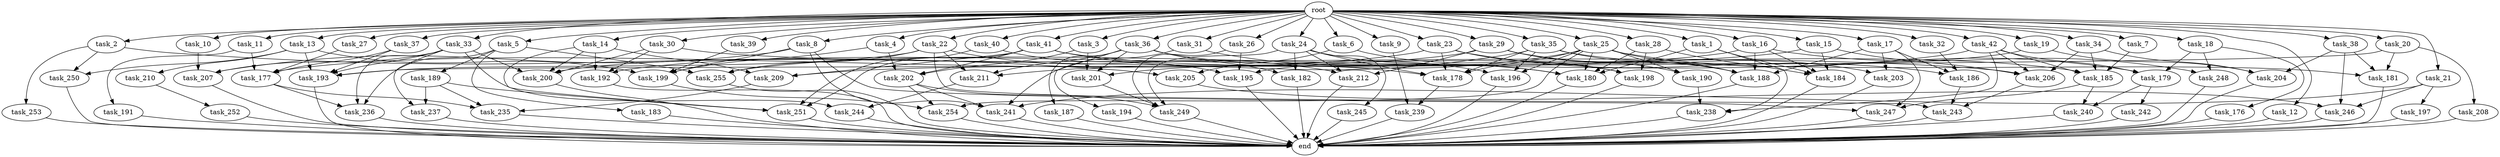 digraph G {
  task_208 [size="77309411.328000"];
  task_9 [size="1.024000"];
  task_191 [size="77309411.328000"];
  task_247 [size="824633720.832000"];
  task_181 [size="1047972020.224000"];
  task_27 [size="1.024000"];
  task_251 [size="1090921693.184000"];
  task_4 [size="1.024000"];
  task_2 [size="1.024000"];
  task_13 [size="1.024000"];
  task_182 [size="1408749273.088000"];
  task_207 [size="1133871366.144000"];
  task_186 [size="970662608.896000"];
  task_41 [size="1.024000"];
  task_177 [size="283467841.536000"];
  task_245 [size="858993459.200000"];
  task_6 [size="1.024000"];
  task_32 [size="1.024000"];
  task_189 [size="549755813.888000"];
  task_188 [size="2353642078.208000"];
  task_33 [size="1.024000"];
  task_183 [size="549755813.888000"];
  task_31 [size="1.024000"];
  task_14 [size="1.024000"];
  task_36 [size="1.024000"];
  task_16 [size="1.024000"];
  task_185 [size="1941325217.792000"];
  task_249 [size="1005022347.264000"];
  task_239 [size="1099511627.776000"];
  task_243 [size="1030792151.040000"];
  task_40 [size="1.024000"];
  task_250 [size="429496729.600000"];
  task_15 [size="1.024000"];
  task_10 [size="1.024000"];
  task_29 [size="1.024000"];
  task_236 [size="1236950581.248000"];
  task_240 [size="171798691.840000"];
  task_209 [size="292057776.128000"];
  task_252 [size="695784701.952000"];
  task_235 [size="249108103.168000"];
  task_205 [size="352187318.272000"];
  task_190 [size="970662608.896000"];
  task_199 [size="1391569403.904000"];
  task_237 [size="627065225.216000"];
  task_26 [size="1.024000"];
  task_25 [size="1.024000"];
  task_201 [size="1795296329.728000"];
  end [size="0.000000"];
  task_192 [size="1194000908.288000"];
  task_212 [size="1314259992.576000"];
  task_180 [size="2276332666.880000"];
  task_18 [size="1.024000"];
  task_12 [size="1.024000"];
  task_210 [size="214748364.800000"];
  task_238 [size="1717986918.400000"];
  task_197 [size="309237645.312000"];
  task_241 [size="1030792151.040000"];
  task_253 [size="214748364.800000"];
  task_242 [size="34359738.368000"];
  task_202 [size="1322849927.168000"];
  task_246 [size="1039382085.632000"];
  task_184 [size="1563368095.744000"];
  task_21 [size="1.024000"];
  task_37 [size="1.024000"];
  task_244 [size="858993459.200000"];
  task_196 [size="1649267441.664000"];
  task_187 [size="549755813.888000"];
  task_23 [size="1.024000"];
  task_176 [size="695784701.952000"];
  root [size="0.000000"];
  task_5 [size="1.024000"];
  task_195 [size="1486058684.416000"];
  task_193 [size="910533066.752000"];
  task_11 [size="1.024000"];
  task_194 [size="549755813.888000"];
  task_179 [size="2104533975.040000"];
  task_200 [size="1468878815.232000"];
  task_3 [size="1.024000"];
  task_19 [size="1.024000"];
  task_206 [size="1726576852.992000"];
  task_39 [size="1.024000"];
  task_22 [size="1.024000"];
  task_28 [size="1.024000"];
  task_7 [size="1.024000"];
  task_34 [size="1.024000"];
  task_254 [size="721554505.728000"];
  task_211 [size="1133871366.144000"];
  task_17 [size="1.024000"];
  task_248 [size="1391569403.904000"];
  task_20 [size="1.024000"];
  task_178 [size="2173253451.776000"];
  task_198 [size="695784701.952000"];
  task_1 [size="1.024000"];
  task_42 [size="1.024000"];
  task_204 [size="1279900254.208000"];
  task_35 [size="1.024000"];
  task_30 [size="1.024000"];
  task_203 [size="558345748.480000"];
  task_38 [size="1.024000"];
  task_24 [size="1.024000"];
  task_255 [size="1443109011.456000"];
  task_8 [size="1.024000"];

  task_208 -> end [size="1.000000"];
  task_9 -> task_239 [size="536870912.000000"];
  task_191 -> end [size="1.000000"];
  task_247 -> end [size="1.000000"];
  task_181 -> end [size="1.000000"];
  task_27 -> task_177 [size="33554432.000000"];
  task_251 -> end [size="1.000000"];
  task_4 -> task_199 [size="536870912.000000"];
  task_4 -> task_202 [size="536870912.000000"];
  task_2 -> task_250 [size="209715200.000000"];
  task_2 -> task_253 [size="209715200.000000"];
  task_2 -> task_205 [size="209715200.000000"];
  task_13 -> task_210 [size="209715200.000000"];
  task_13 -> task_199 [size="209715200.000000"];
  task_13 -> task_193 [size="209715200.000000"];
  task_13 -> task_250 [size="209715200.000000"];
  task_182 -> end [size="1.000000"];
  task_207 -> end [size="1.000000"];
  task_186 -> task_243 [size="838860800.000000"];
  task_41 -> task_209 [size="75497472.000000"];
  task_41 -> task_178 [size="75497472.000000"];
  task_41 -> task_185 [size="75497472.000000"];
  task_41 -> task_251 [size="75497472.000000"];
  task_41 -> task_202 [size="75497472.000000"];
  task_177 -> task_235 [size="134217728.000000"];
  task_177 -> task_236 [size="134217728.000000"];
  task_245 -> end [size="1.000000"];
  task_6 -> task_198 [size="134217728.000000"];
  task_6 -> task_205 [size="134217728.000000"];
  task_32 -> task_186 [size="679477248.000000"];
  task_189 -> task_235 [size="75497472.000000"];
  task_189 -> task_237 [size="75497472.000000"];
  task_189 -> task_251 [size="75497472.000000"];
  task_188 -> end [size="1.000000"];
  task_33 -> task_200 [size="536870912.000000"];
  task_33 -> task_207 [size="536870912.000000"];
  task_33 -> task_193 [size="536870912.000000"];
  task_33 -> task_237 [size="536870912.000000"];
  task_33 -> task_244 [size="536870912.000000"];
  task_33 -> task_236 [size="536870912.000000"];
  task_183 -> end [size="1.000000"];
  task_31 -> task_180 [size="134217728.000000"];
  task_31 -> task_241 [size="134217728.000000"];
  task_14 -> task_200 [size="75497472.000000"];
  task_14 -> task_192 [size="75497472.000000"];
  task_14 -> task_251 [size="75497472.000000"];
  task_14 -> task_209 [size="75497472.000000"];
  task_36 -> task_187 [size="536870912.000000"];
  task_36 -> task_201 [size="536870912.000000"];
  task_36 -> task_182 [size="536870912.000000"];
  task_36 -> task_211 [size="536870912.000000"];
  task_36 -> task_194 [size="536870912.000000"];
  task_36 -> task_196 [size="536870912.000000"];
  task_16 -> task_192 [size="679477248.000000"];
  task_16 -> task_248 [size="679477248.000000"];
  task_16 -> task_184 [size="679477248.000000"];
  task_16 -> task_188 [size="679477248.000000"];
  task_185 -> task_240 [size="134217728.000000"];
  task_185 -> task_247 [size="134217728.000000"];
  task_249 -> end [size="1.000000"];
  task_239 -> end [size="1.000000"];
  task_243 -> end [size="1.000000"];
  task_40 -> task_195 [size="838860800.000000"];
  task_40 -> task_251 [size="838860800.000000"];
  task_250 -> end [size="1.000000"];
  task_15 -> task_209 [size="134217728.000000"];
  task_15 -> task_184 [size="134217728.000000"];
  task_15 -> task_206 [size="134217728.000000"];
  task_10 -> task_207 [size="33554432.000000"];
  task_29 -> task_203 [size="411041792.000000"];
  task_29 -> task_200 [size="411041792.000000"];
  task_29 -> task_190 [size="411041792.000000"];
  task_29 -> task_188 [size="411041792.000000"];
  task_29 -> task_212 [size="411041792.000000"];
  task_236 -> end [size="1.000000"];
  task_240 -> end [size="1.000000"];
  task_209 -> task_235 [size="33554432.000000"];
  task_252 -> end [size="1.000000"];
  task_235 -> end [size="1.000000"];
  task_205 -> task_246 [size="301989888.000000"];
  task_190 -> task_238 [size="536870912.000000"];
  task_199 -> task_254 [size="134217728.000000"];
  task_237 -> end [size="1.000000"];
  task_26 -> task_195 [size="75497472.000000"];
  task_26 -> task_249 [size="75497472.000000"];
  task_25 -> task_201 [size="536870912.000000"];
  task_25 -> task_254 [size="536870912.000000"];
  task_25 -> task_179 [size="536870912.000000"];
  task_25 -> task_190 [size="536870912.000000"];
  task_25 -> task_178 [size="536870912.000000"];
  task_25 -> task_180 [size="536870912.000000"];
  task_25 -> task_188 [size="536870912.000000"];
  task_25 -> task_196 [size="536870912.000000"];
  task_201 -> task_249 [size="33554432.000000"];
  task_192 -> end [size="1.000000"];
  task_212 -> end [size="1.000000"];
  task_180 -> end [size="1.000000"];
  task_18 -> task_176 [size="679477248.000000"];
  task_18 -> task_179 [size="679477248.000000"];
  task_18 -> task_248 [size="679477248.000000"];
  task_12 -> end [size="1.000000"];
  task_210 -> task_252 [size="679477248.000000"];
  task_238 -> end [size="1.000000"];
  task_197 -> end [size="1.000000"];
  task_241 -> end [size="1.000000"];
  task_253 -> end [size="1.000000"];
  task_242 -> end [size="1.000000"];
  task_202 -> task_241 [size="33554432.000000"];
  task_202 -> task_249 [size="33554432.000000"];
  task_202 -> task_254 [size="33554432.000000"];
  task_246 -> end [size="1.000000"];
  task_184 -> end [size="1.000000"];
  task_21 -> task_246 [size="301989888.000000"];
  task_21 -> task_241 [size="301989888.000000"];
  task_21 -> task_197 [size="301989888.000000"];
  task_37 -> task_193 [size="33554432.000000"];
  task_37 -> task_177 [size="33554432.000000"];
  task_244 -> end [size="1.000000"];
  task_196 -> end [size="1.000000"];
  task_187 -> end [size="1.000000"];
  task_23 -> task_186 [size="134217728.000000"];
  task_23 -> task_177 [size="134217728.000000"];
  task_23 -> task_198 [size="134217728.000000"];
  task_23 -> task_178 [size="134217728.000000"];
  task_176 -> end [size="1.000000"];
  root -> task_12 [size="1.000000"];
  root -> task_36 [size="1.000000"];
  root -> task_16 [size="1.000000"];
  root -> task_9 [size="1.000000"];
  root -> task_39 [size="1.000000"];
  root -> task_11 [size="1.000000"];
  root -> task_22 [size="1.000000"];
  root -> task_7 [size="1.000000"];
  root -> task_33 [size="1.000000"];
  root -> task_28 [size="1.000000"];
  root -> task_4 [size="1.000000"];
  root -> task_34 [size="1.000000"];
  root -> task_2 [size="1.000000"];
  root -> task_15 [size="1.000000"];
  root -> task_10 [size="1.000000"];
  root -> task_29 [size="1.000000"];
  root -> task_21 [size="1.000000"];
  root -> task_17 [size="1.000000"];
  root -> task_18 [size="1.000000"];
  root -> task_41 [size="1.000000"];
  root -> task_20 [size="1.000000"];
  root -> task_23 [size="1.000000"];
  root -> task_42 [size="1.000000"];
  root -> task_6 [size="1.000000"];
  root -> task_32 [size="1.000000"];
  root -> task_5 [size="1.000000"];
  root -> task_37 [size="1.000000"];
  root -> task_26 [size="1.000000"];
  root -> task_25 [size="1.000000"];
  root -> task_31 [size="1.000000"];
  root -> task_35 [size="1.000000"];
  root -> task_13 [size="1.000000"];
  root -> task_30 [size="1.000000"];
  root -> task_19 [size="1.000000"];
  root -> task_1 [size="1.000000"];
  root -> task_40 [size="1.000000"];
  root -> task_38 [size="1.000000"];
  root -> task_24 [size="1.000000"];
  root -> task_3 [size="1.000000"];
  root -> task_8 [size="1.000000"];
  root -> task_27 [size="1.000000"];
  root -> task_14 [size="1.000000"];
  task_5 -> task_189 [size="536870912.000000"];
  task_5 -> task_183 [size="536870912.000000"];
  task_5 -> task_255 [size="536870912.000000"];
  task_5 -> task_236 [size="536870912.000000"];
  task_195 -> end [size="1.000000"];
  task_193 -> end [size="1.000000"];
  task_11 -> task_177 [size="75497472.000000"];
  task_11 -> task_191 [size="75497472.000000"];
  task_194 -> end [size="1.000000"];
  task_179 -> task_240 [size="33554432.000000"];
  task_179 -> task_242 [size="33554432.000000"];
  task_200 -> end [size="1.000000"];
  task_3 -> task_201 [size="679477248.000000"];
  task_3 -> task_202 [size="679477248.000000"];
  task_19 -> task_195 [size="536870912.000000"];
  task_19 -> task_204 [size="536870912.000000"];
  task_206 -> task_243 [size="134217728.000000"];
  task_39 -> task_199 [size="75497472.000000"];
  task_22 -> task_243 [size="33554432.000000"];
  task_22 -> task_193 [size="33554432.000000"];
  task_22 -> task_255 [size="33554432.000000"];
  task_22 -> task_211 [size="33554432.000000"];
  task_22 -> task_212 [size="33554432.000000"];
  task_28 -> task_180 [size="411041792.000000"];
  task_28 -> task_198 [size="411041792.000000"];
  task_28 -> task_184 [size="411041792.000000"];
  task_7 -> task_185 [size="679477248.000000"];
  task_34 -> task_204 [size="301989888.000000"];
  task_34 -> task_185 [size="301989888.000000"];
  task_34 -> task_206 [size="301989888.000000"];
  task_254 -> end [size="1.000000"];
  task_211 -> task_244 [size="301989888.000000"];
  task_17 -> task_203 [size="134217728.000000"];
  task_17 -> task_247 [size="134217728.000000"];
  task_17 -> task_186 [size="134217728.000000"];
  task_17 -> task_188 [size="134217728.000000"];
  task_248 -> end [size="1.000000"];
  task_20 -> task_193 [size="75497472.000000"];
  task_20 -> task_181 [size="75497472.000000"];
  task_20 -> task_208 [size="75497472.000000"];
  task_178 -> task_239 [size="536870912.000000"];
  task_198 -> end [size="1.000000"];
  task_1 -> task_180 [size="301989888.000000"];
  task_1 -> task_238 [size="301989888.000000"];
  task_1 -> task_184 [size="301989888.000000"];
  task_42 -> task_238 [size="838860800.000000"];
  task_42 -> task_185 [size="838860800.000000"];
  task_42 -> task_255 [size="838860800.000000"];
  task_42 -> task_179 [size="838860800.000000"];
  task_42 -> task_206 [size="838860800.000000"];
  task_204 -> end [size="1.000000"];
  task_35 -> task_178 [size="536870912.000000"];
  task_35 -> task_188 [size="536870912.000000"];
  task_35 -> task_181 [size="536870912.000000"];
  task_35 -> task_211 [size="536870912.000000"];
  task_35 -> task_196 [size="536870912.000000"];
  task_30 -> task_200 [size="411041792.000000"];
  task_30 -> task_192 [size="411041792.000000"];
  task_30 -> task_206 [size="411041792.000000"];
  task_203 -> end [size="1.000000"];
  task_38 -> task_246 [size="411041792.000000"];
  task_38 -> task_204 [size="411041792.000000"];
  task_38 -> task_181 [size="411041792.000000"];
  task_24 -> task_245 [size="838860800.000000"];
  task_24 -> task_249 [size="838860800.000000"];
  task_24 -> task_182 [size="838860800.000000"];
  task_24 -> task_212 [size="838860800.000000"];
  task_24 -> task_180 [size="838860800.000000"];
  task_24 -> task_178 [size="838860800.000000"];
  task_255 -> end [size="1.000000"];
  task_8 -> task_207 [size="536870912.000000"];
  task_8 -> task_199 [size="536870912.000000"];
  task_8 -> task_241 [size="536870912.000000"];
  task_8 -> task_247 [size="536870912.000000"];
}
